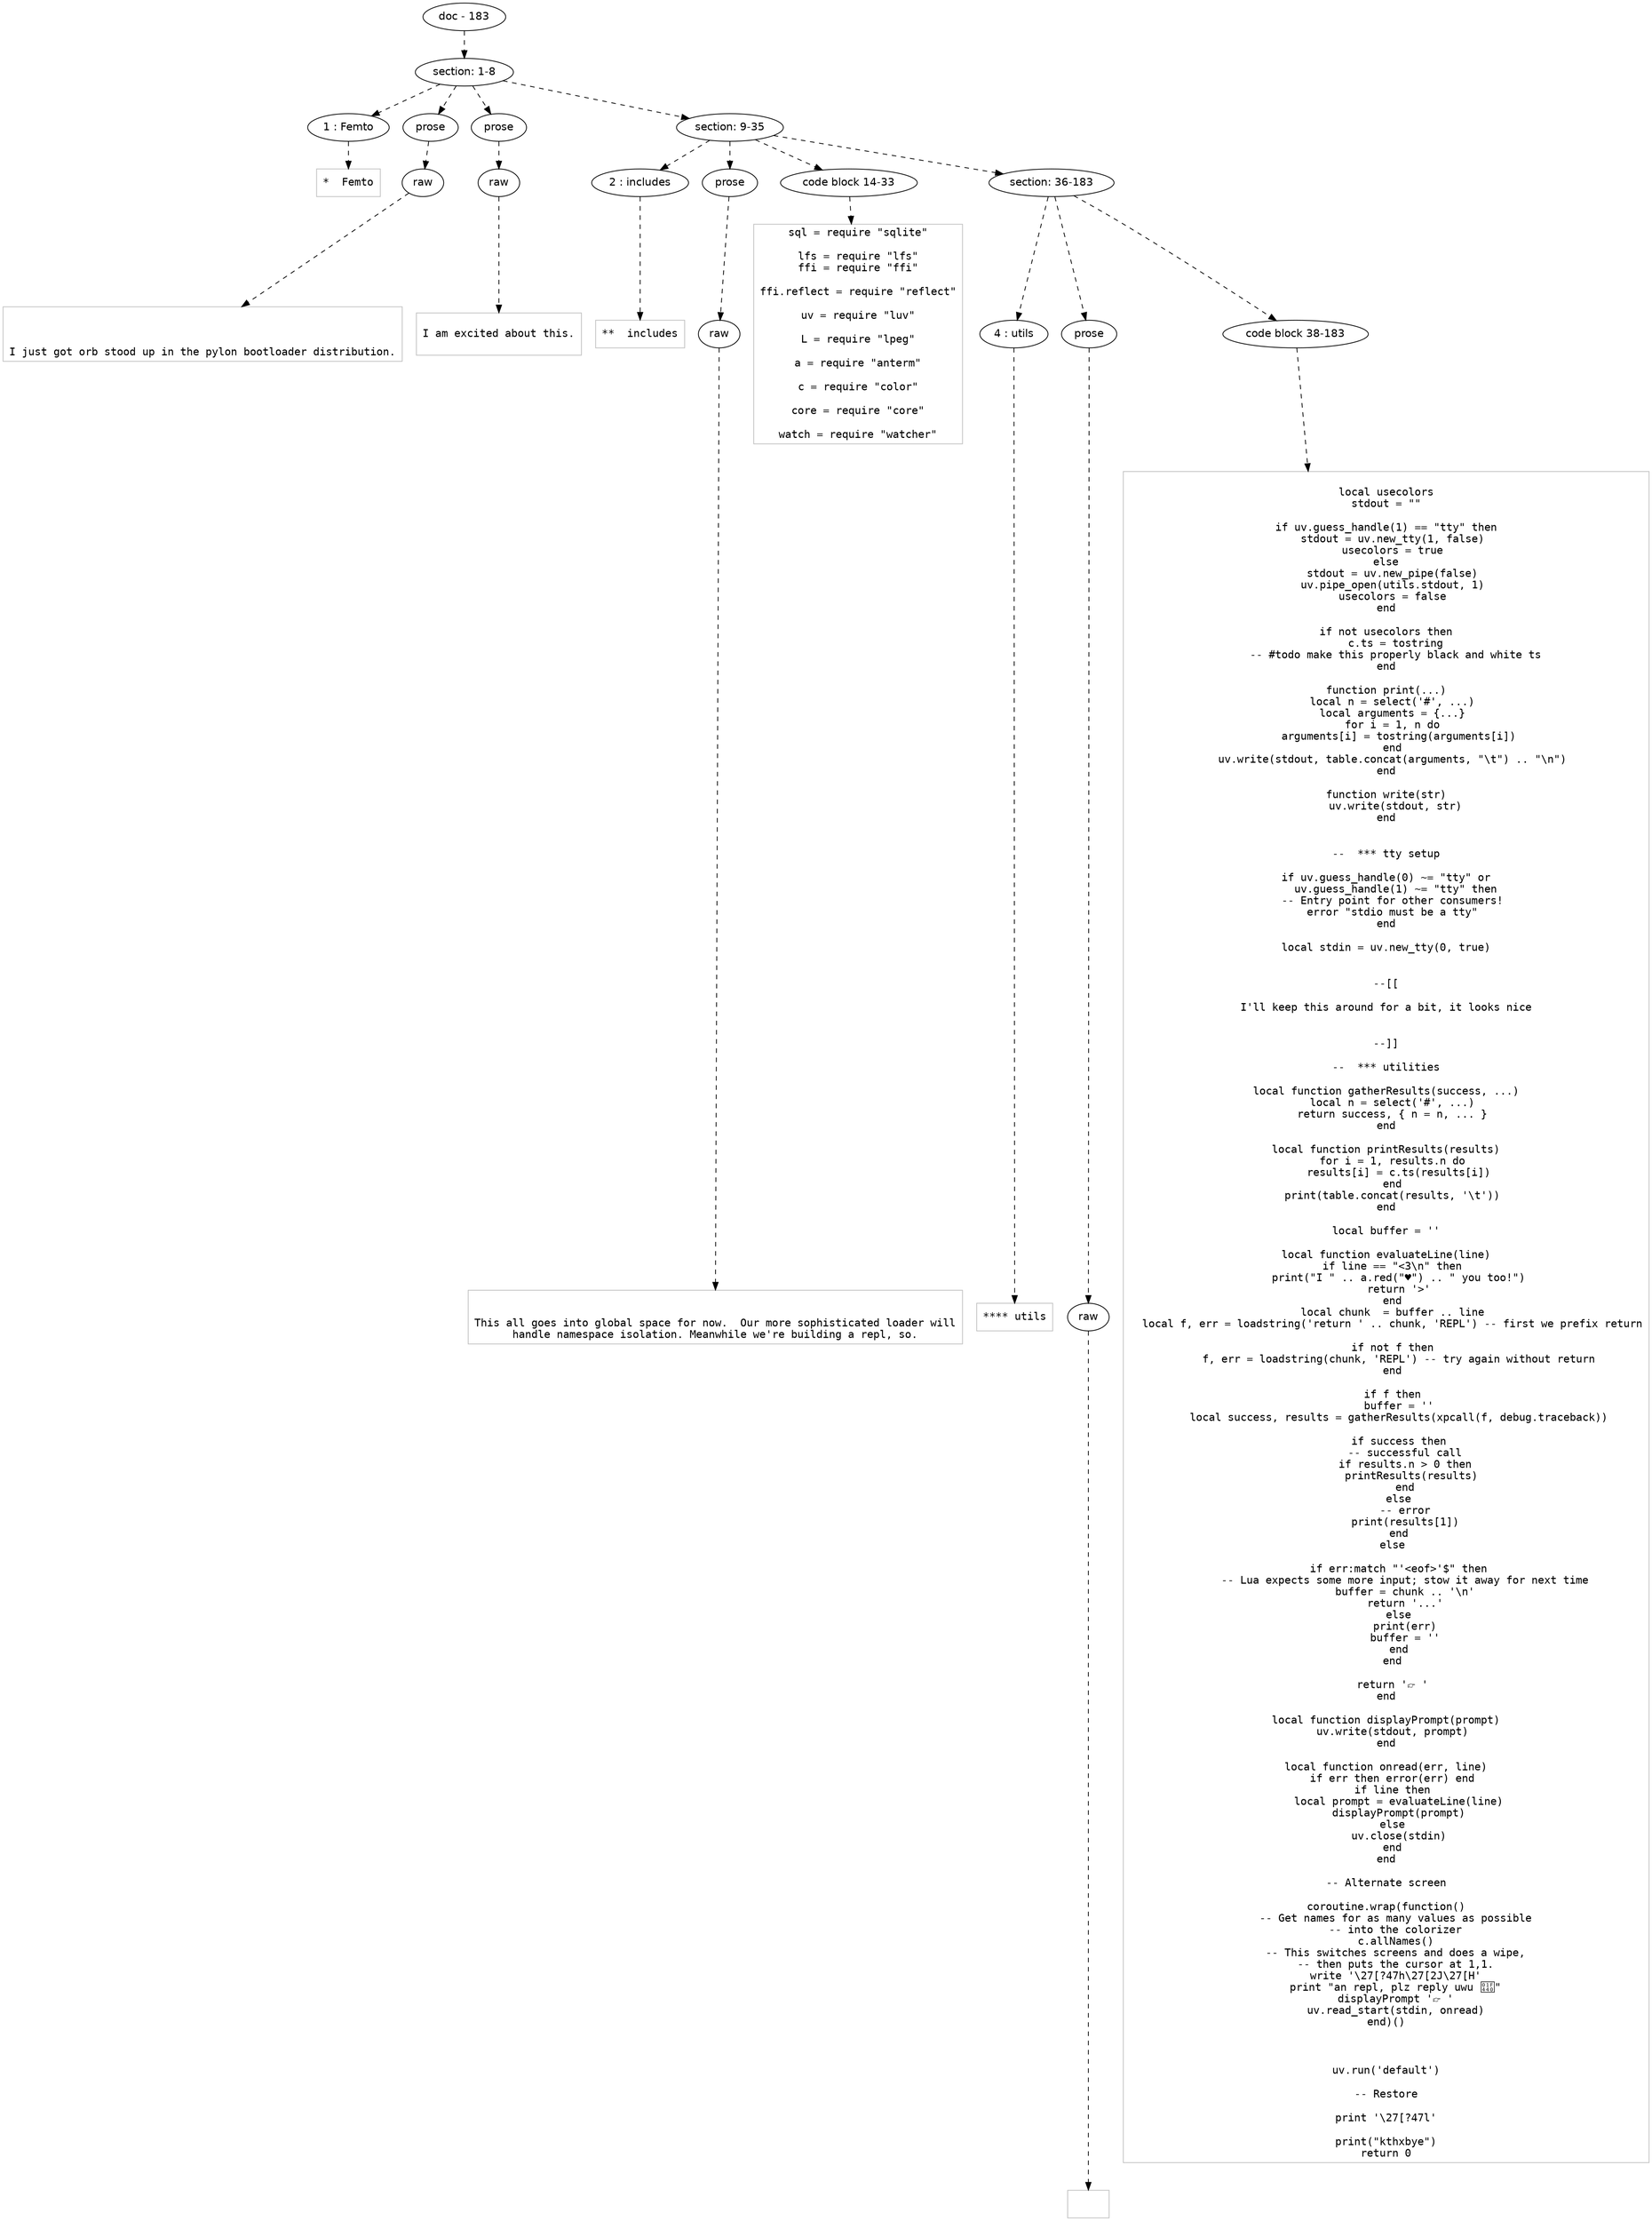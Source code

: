 digraph lpegNode {

node [fontname=Helvetica]
edge [style=dashed]

doc_0 [label="doc - 183"]


doc_0 -> { section_1}
{rank=same; section_1}

section_1 [label="section: 1-8"]


// END RANK doc_0

section_1 -> { header_2 prose_3 prose_4 section_5}
{rank=same; header_2 prose_3 prose_4 section_5}

header_2 [label="1 : Femto"]

prose_3 [label="prose"]

prose_4 [label="prose"]

section_5 [label="section: 9-35"]


// END RANK section_1

header_2 -> leaf_6
leaf_6  [color=Gray,shape=rectangle,fontname=Inconsolata,label="*  Femto"]
// END RANK header_2

prose_3 -> { raw_7}
{rank=same; raw_7}

raw_7 [label="raw"]


// END RANK prose_3

raw_7 -> leaf_8
leaf_8  [color=Gray,shape=rectangle,fontname=Inconsolata,label="


I just got orb stood up in the pylon bootloader distribution.
"]
// END RANK raw_7

prose_4 -> { raw_9}
{rank=same; raw_9}

raw_9 [label="raw"]


// END RANK prose_4

raw_9 -> leaf_10
leaf_10  [color=Gray,shape=rectangle,fontname=Inconsolata,label="
I am excited about this.

"]
// END RANK raw_9

section_5 -> { header_11 prose_12 codeblock_13 section_14}
{rank=same; header_11 prose_12 codeblock_13 section_14}

header_11 [label="2 : includes"]

prose_12 [label="prose"]

codeblock_13 [label="code block 14-33"]

section_14 [label="section: 36-183"]


// END RANK section_5

header_11 -> leaf_15
leaf_15  [color=Gray,shape=rectangle,fontname=Inconsolata,label="**  includes"]
// END RANK header_11

prose_12 -> { raw_16}
{rank=same; raw_16}

raw_16 [label="raw"]


// END RANK prose_12

raw_16 -> leaf_17
leaf_17  [color=Gray,shape=rectangle,fontname=Inconsolata,label="

This all goes into global space for now.  Our more sophisticated loader will
handle namespace isolation. Meanwhile we're building a repl, so.
"]
// END RANK raw_16

codeblock_13 -> leaf_18
leaf_18  [color=Gray,shape=rectangle,fontname=Inconsolata,label="sql = require \"sqlite\"

lfs = require \"lfs\"
ffi = require \"ffi\"

ffi.reflect = require \"reflect\"

uv = require \"luv\"

L = require \"lpeg\"

a = require \"anterm\"

c = require \"color\"

core = require \"core\"

watch = require \"watcher\""]
// END RANK codeblock_13

section_14 -> { header_19 prose_20 codeblock_21}
{rank=same; header_19 prose_20 codeblock_21}

header_19 [label="4 : utils"]

prose_20 [label="prose"]

codeblock_21 [label="code block 38-183"]


// END RANK section_14

header_19 -> leaf_22
leaf_22  [color=Gray,shape=rectangle,fontname=Inconsolata,label="**** utils"]
// END RANK header_19

prose_20 -> { raw_23}
{rank=same; raw_23}

raw_23 [label="raw"]


// END RANK prose_20

raw_23 -> leaf_24
leaf_24  [color=Gray,shape=rectangle,fontname=Inconsolata,label="
"]
// END RANK raw_23

codeblock_21 -> leaf_25
leaf_25  [color=Gray,shape=rectangle,fontname=Inconsolata,label="
local usecolors
stdout = \"\"

if uv.guess_handle(1) == \"tty\" then
  stdout = uv.new_tty(1, false)
  usecolors = true
else
  stdout = uv.new_pipe(false)
  uv.pipe_open(utils.stdout, 1)
  usecolors = false
end

if not usecolors then
   c.ts = tostring
   -- #todo make this properly black and white ts
end

function print(...)
  local n = select('#', ...)
  local arguments = {...}
  for i = 1, n do
    arguments[i] = tostring(arguments[i])
  end
  uv.write(stdout, table.concat(arguments, \"\\t\") .. \"\\n\")
end

function write(str)
   uv.write(stdout, str)
end


--  *** tty setup

if uv.guess_handle(0) ~= \"tty\" or
   uv.guess_handle(1) ~= \"tty\" then
  -- Entry point for other consumers!
  error \"stdio must be a tty\"
end

local stdin = uv.new_tty(0, true)


--[[

I'll keep this around for a bit, it looks nice


--]]

--  *** utilities

local function gatherResults(success, ...)
  local n = select('#', ...)
  return success, { n = n, ... }
end

local function printResults(results)
  for i = 1, results.n do
    results[i] = c.ts(results[i])
  end
  print(table.concat(results, '\\t'))
end

local buffer = ''

local function evaluateLine(line)
  if line == \"<3\\n\" then
    print(\"I \" .. a.red(\"♥\") .. \" you too!\")
    return '>'
  end
  local chunk  = buffer .. line
  local f, err = loadstring('return ' .. chunk, 'REPL') -- first we prefix return

  if not f then
    f, err = loadstring(chunk, 'REPL') -- try again without return
  end

  if f then
    buffer = ''
    local success, results = gatherResults(xpcall(f, debug.traceback))

    if success then
      -- successful call
      if results.n > 0 then
        printResults(results)
      end
    else
      -- error
      print(results[1])
    end
  else

    if err:match \"'<eof>'$\" then
      -- Lua expects some more input; stow it away for next time
      buffer = chunk .. '\\n'
      return '...'
    else
      print(err)
      buffer = ''
    end
  end

  return '👉 '
end

local function displayPrompt(prompt)
  uv.write(stdout, prompt)
end

local function onread(err, line)
  if err then error(err) end
  if line then
    local prompt = evaluateLine(line)
    displayPrompt(prompt)
  else
    uv.close(stdin)
  end
end

-- Alternate screen

coroutine.wrap(function()
   -- Get names for as many values as possible
   -- into the colorizer
   c.allNames()
   -- This switches screens and does a wipe,
   -- then puts the cursor at 1,1.
   write '\\27[?47h\\27[2J\\27[H'
   print \"an repl, plz reply uwu 👀\"
   displayPrompt '👉 '
   uv.read_start(stdin, onread)
end)()



uv.run('default')

-- Restore

print '\\27[?47l'

print(\"kthxbye\")
return 0"]
// END RANK codeblock_21


}
